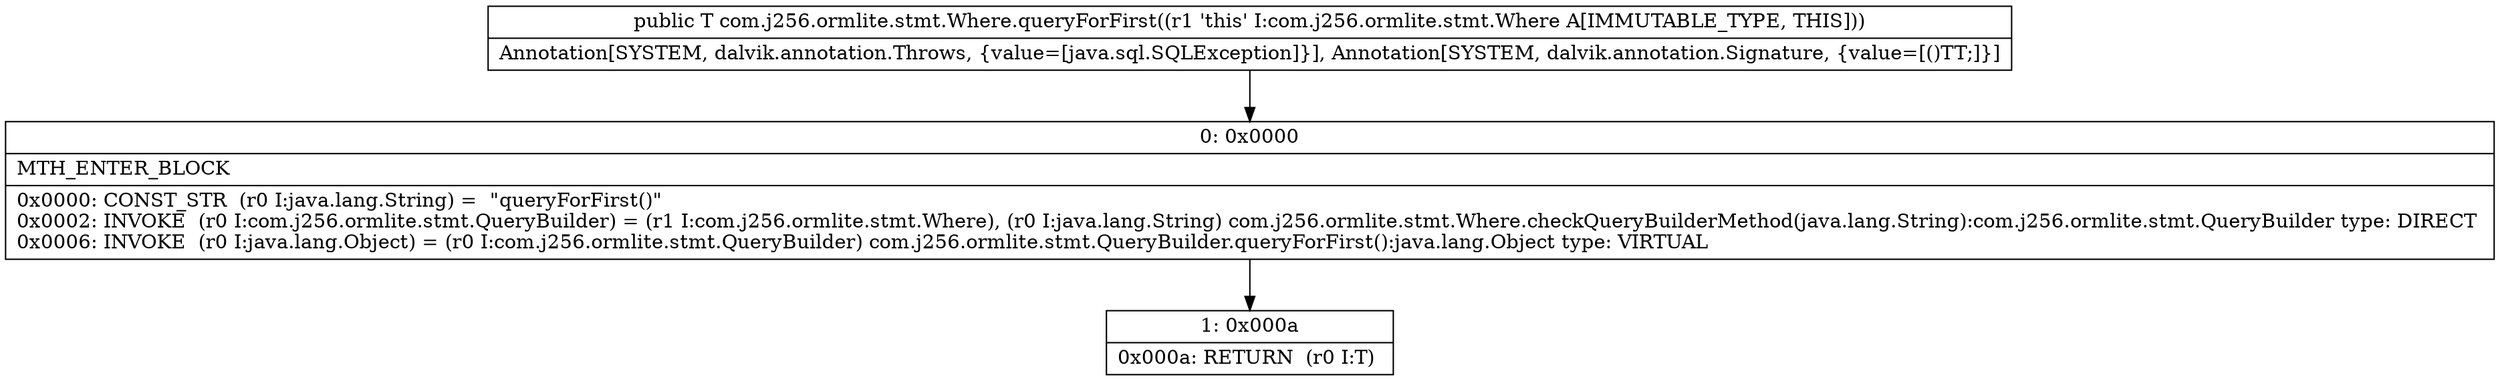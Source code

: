 digraph "CFG forcom.j256.ormlite.stmt.Where.queryForFirst()Ljava\/lang\/Object;" {
Node_0 [shape=record,label="{0\:\ 0x0000|MTH_ENTER_BLOCK\l|0x0000: CONST_STR  (r0 I:java.lang.String) =  \"queryForFirst()\" \l0x0002: INVOKE  (r0 I:com.j256.ormlite.stmt.QueryBuilder) = (r1 I:com.j256.ormlite.stmt.Where), (r0 I:java.lang.String) com.j256.ormlite.stmt.Where.checkQueryBuilderMethod(java.lang.String):com.j256.ormlite.stmt.QueryBuilder type: DIRECT \l0x0006: INVOKE  (r0 I:java.lang.Object) = (r0 I:com.j256.ormlite.stmt.QueryBuilder) com.j256.ormlite.stmt.QueryBuilder.queryForFirst():java.lang.Object type: VIRTUAL \l}"];
Node_1 [shape=record,label="{1\:\ 0x000a|0x000a: RETURN  (r0 I:T) \l}"];
MethodNode[shape=record,label="{public T com.j256.ormlite.stmt.Where.queryForFirst((r1 'this' I:com.j256.ormlite.stmt.Where A[IMMUTABLE_TYPE, THIS]))  | Annotation[SYSTEM, dalvik.annotation.Throws, \{value=[java.sql.SQLException]\}], Annotation[SYSTEM, dalvik.annotation.Signature, \{value=[()TT;]\}]\l}"];
MethodNode -> Node_0;
Node_0 -> Node_1;
}

